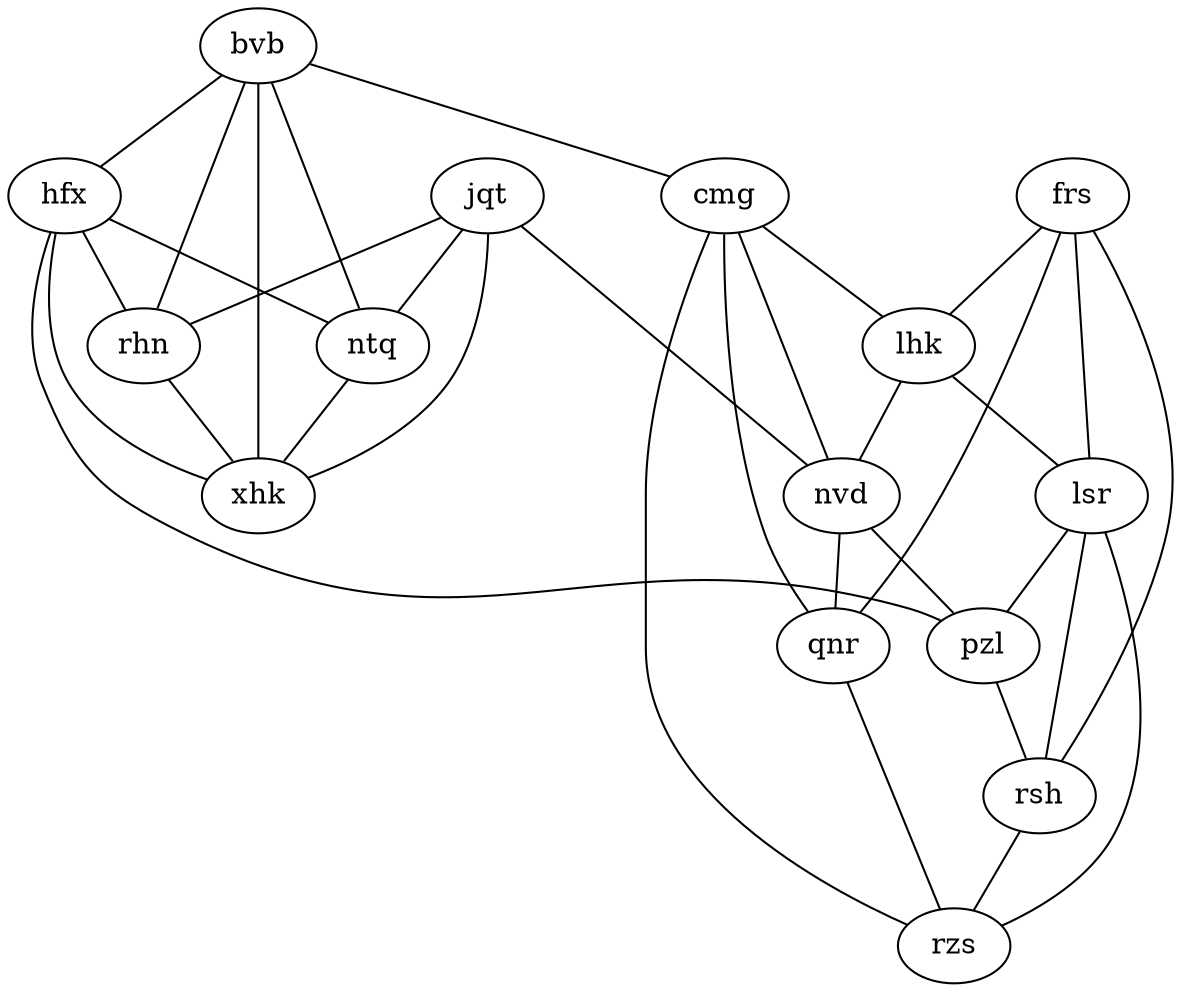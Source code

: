 graph "AoC 25" {
	hfx
	rhn
	rzs
	bvb
	nvd
	xhk
	lsr
	jqt
	lhk
	rsh
	pzl
	qnr
	ntq
	cmg
	frs
	jqt -- xhk
	hfx -- rhn
	hfx -- ntq
	hfx -- pzl
	jqt -- rhn
	jqt -- ntq
	lsr -- pzl
	rhn -- xhk
	rsh -- rzs
	frs -- rsh
	frs -- lsr
	qnr -- rzs
	ntq -- xhk
	bvb -- hfx
	frs -- qnr
	pzl -- rsh
	jqt -- nvd
	cmg -- nvd
	cmg -- lhk
	lhk -- nvd
	lsr -- rzs
	cmg -- rzs
	bvb -- cmg
	nvd -- qnr
	lsr -- rsh
	lhk -- lsr
	bvb -- xhk
	nvd -- pzl
	frs -- lhk
	bvb -- rhn
	hfx -- xhk
	bvb -- ntq
	cmg -- qnr
}

